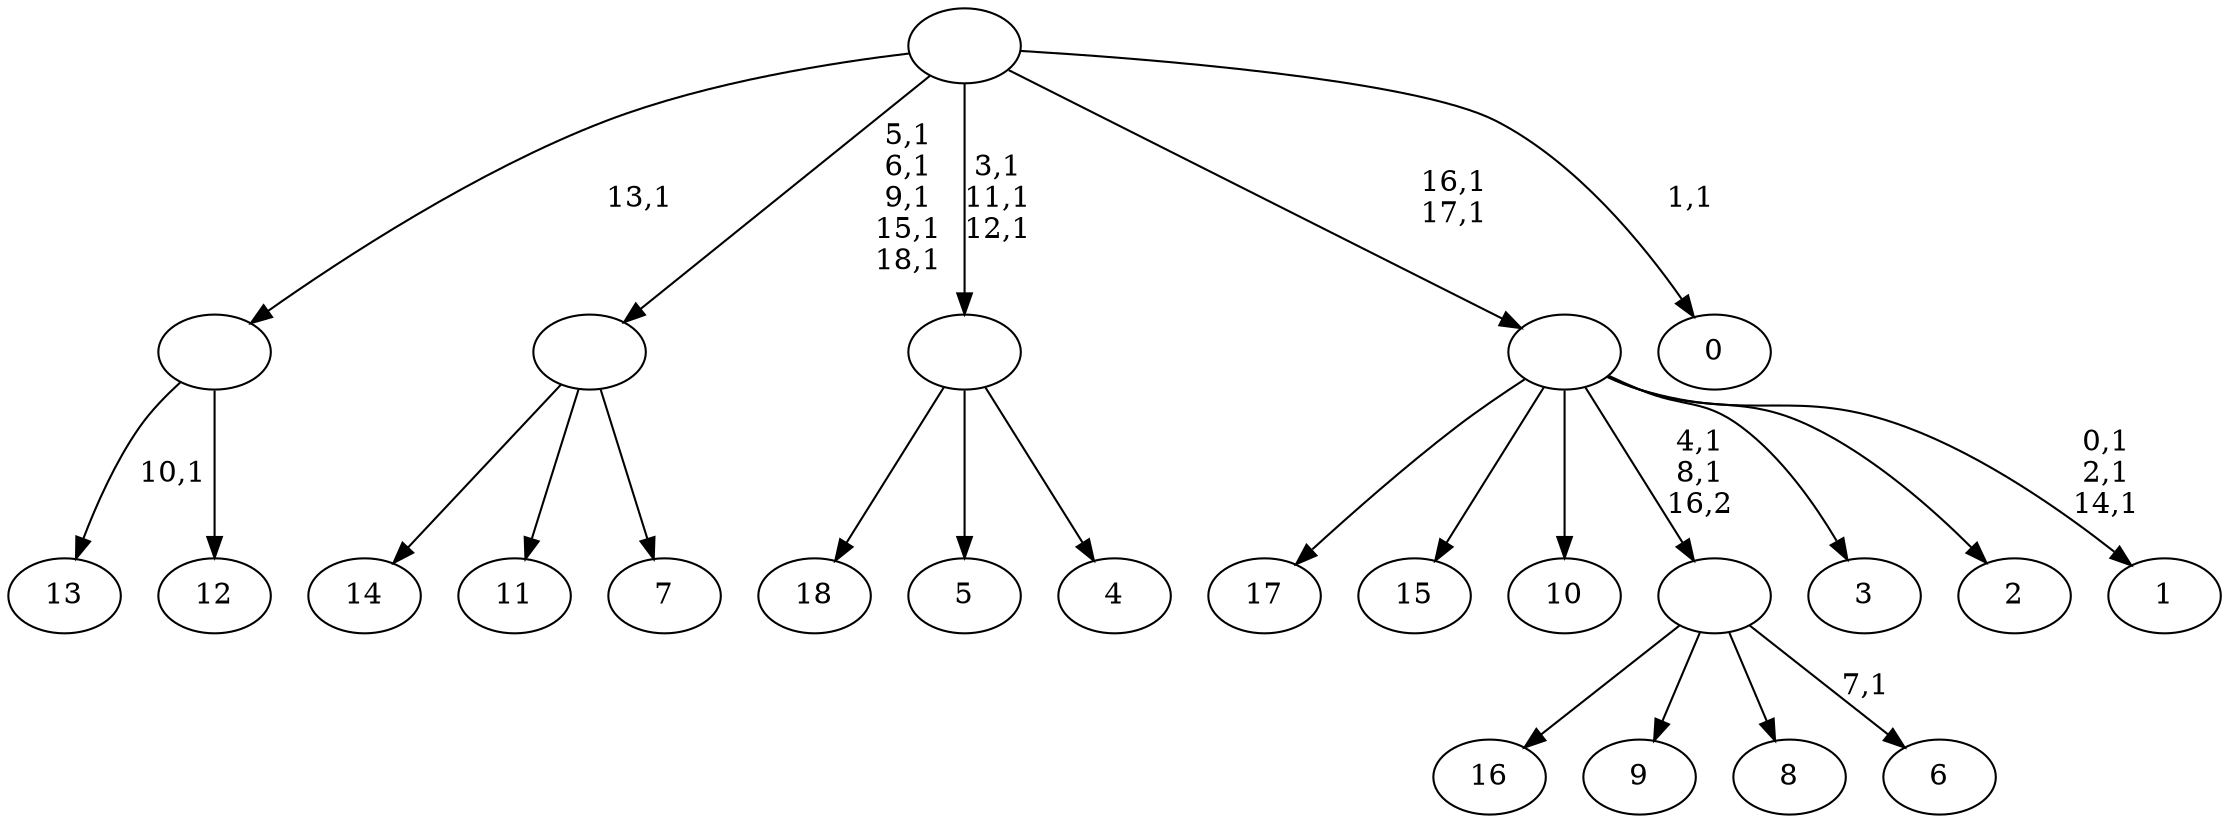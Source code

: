 digraph T {
	38 [label="18"]
	37 [label="17"]
	36 [label="16"]
	35 [label="15"]
	34 [label="14"]
	33 [label="13"]
	31 [label="12"]
	30 [label=""]
	29 [label="11"]
	28 [label="10"]
	27 [label="9"]
	26 [label="8"]
	25 [label="7"]
	24 [label=""]
	19 [label="6"]
	17 [label=""]
	15 [label="5"]
	14 [label="4"]
	13 [label=""]
	10 [label="3"]
	9 [label="2"]
	8 [label="1"]
	4 [label=""]
	2 [label="0"]
	0 [label=""]
	30 -> 33 [label="10,1"]
	30 -> 31 [label=""]
	24 -> 34 [label=""]
	24 -> 29 [label=""]
	24 -> 25 [label=""]
	17 -> 19 [label="7,1"]
	17 -> 36 [label=""]
	17 -> 27 [label=""]
	17 -> 26 [label=""]
	13 -> 38 [label=""]
	13 -> 15 [label=""]
	13 -> 14 [label=""]
	4 -> 8 [label="0,1\n2,1\n14,1"]
	4 -> 17 [label="4,1\n8,1\n16,2"]
	4 -> 37 [label=""]
	4 -> 35 [label=""]
	4 -> 28 [label=""]
	4 -> 10 [label=""]
	4 -> 9 [label=""]
	0 -> 2 [label="1,1"]
	0 -> 4 [label="16,1\n17,1"]
	0 -> 13 [label="3,1\n11,1\n12,1"]
	0 -> 24 [label="5,1\n6,1\n9,1\n15,1\n18,1"]
	0 -> 30 [label="13,1"]
}
